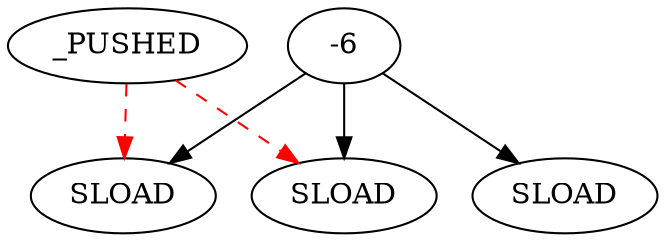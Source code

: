 // TEST
digraph {
	n2 [label=SLOAD shape=oval]
	n0 [label=_PUSHED shape=oval]
	n3 [label=SLOAD shape=oval]
	n1 [label=SLOAD shape=oval]
	-6 -> n2 [label="" color="" style=solid]
	n0 -> n2 [label="" color=red style=dashed]
	-6 -> n3 [label="" color="" style=solid]
	n0 -> n1 [label="" color=red style=dashed]
	-6 -> n1 [label="" color="" style=solid]
}
